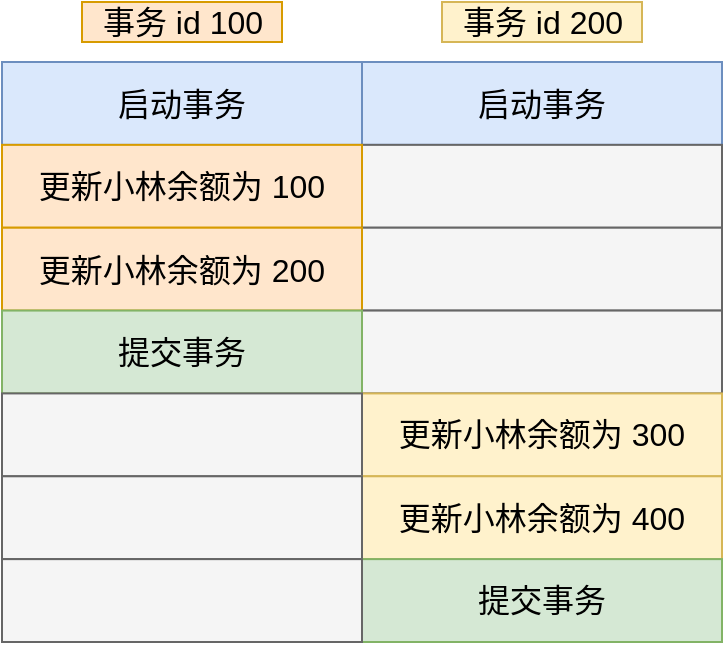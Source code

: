 <mxfile version="14.9.4" type="github">
  <diagram id="GycYFrWmDNwBHVB8v1fu" name="第 1 页">
    <mxGraphModel dx="1102" dy="582" grid="1" gridSize="10" guides="1" tooltips="1" connect="1" arrows="1" fold="1" page="1" pageScale="1" pageWidth="827" pageHeight="1169" math="0" shadow="0">
      <root>
        <mxCell id="0" />
        <mxCell id="1" parent="0" />
        <mxCell id="Hdr9tOVc09uNca0y6-iA-1" value="启动事务" style="rounded=0;whiteSpace=wrap;html=1;fontSize=16;fillColor=#dae8fc;strokeColor=#6c8ebf;" vertex="1" parent="1">
          <mxGeometry x="390" y="170" width="180.0" height="41.429" as="geometry" />
        </mxCell>
        <mxCell id="Hdr9tOVc09uNca0y6-iA-2" value="启动事务" style="rounded=0;whiteSpace=wrap;html=1;fontSize=16;fillColor=#dae8fc;strokeColor=#6c8ebf;" vertex="1" parent="1">
          <mxGeometry x="210" y="170" width="180.0" height="41.429" as="geometry" />
        </mxCell>
        <mxCell id="Hdr9tOVc09uNca0y6-iA-3" value="" style="rounded=0;whiteSpace=wrap;html=1;fontSize=16;fillColor=#f5f5f5;strokeColor=#666666;fontColor=#333333;" vertex="1" parent="1">
          <mxGeometry x="390" y="211.429" width="180.0" height="41.429" as="geometry" />
        </mxCell>
        <mxCell id="Hdr9tOVc09uNca0y6-iA-4" value="更新小林余额为 100" style="rounded=0;whiteSpace=wrap;html=1;fontSize=16;fillColor=#ffe6cc;strokeColor=#d79b00;" vertex="1" parent="1">
          <mxGeometry x="210" y="211.429" width="180.0" height="41.429" as="geometry" />
        </mxCell>
        <mxCell id="Hdr9tOVc09uNca0y6-iA-5" value="" style="rounded=0;whiteSpace=wrap;html=1;fontSize=16;fillColor=#f5f5f5;strokeColor=#666666;fontColor=#333333;" vertex="1" parent="1">
          <mxGeometry x="390" y="252.857" width="180.0" height="41.429" as="geometry" />
        </mxCell>
        <mxCell id="Hdr9tOVc09uNca0y6-iA-6" value="&lt;span style=&quot;font-size: 16px;&quot;&gt;更新小林余额为 200&lt;/span&gt;" style="rounded=0;whiteSpace=wrap;html=1;fontSize=16;fillColor=#ffe6cc;strokeColor=#d79b00;" vertex="1" parent="1">
          <mxGeometry x="210" y="252.857" width="180.0" height="41.429" as="geometry" />
        </mxCell>
        <mxCell id="Hdr9tOVc09uNca0y6-iA-7" value="" style="rounded=0;whiteSpace=wrap;html=1;fontSize=16;fillColor=#f5f5f5;strokeColor=#666666;fontColor=#333333;" vertex="1" parent="1">
          <mxGeometry x="390" y="294.286" width="180.0" height="41.429" as="geometry" />
        </mxCell>
        <mxCell id="Hdr9tOVc09uNca0y6-iA-8" value="提交事务" style="rounded=0;whiteSpace=wrap;html=1;fontSize=16;fillColor=#d5e8d4;strokeColor=#82b366;" vertex="1" parent="1">
          <mxGeometry x="210" y="294.286" width="180.0" height="41.429" as="geometry" />
        </mxCell>
        <mxCell id="Hdr9tOVc09uNca0y6-iA-9" value="&lt;span style=&quot;font-size: 16px;&quot;&gt;更新小林余额为 300&lt;/span&gt;" style="rounded=0;whiteSpace=wrap;html=1;fontSize=16;fillColor=#fff2cc;strokeColor=#d6b656;" vertex="1" parent="1">
          <mxGeometry x="390" y="335.714" width="180.0" height="41.429" as="geometry" />
        </mxCell>
        <mxCell id="Hdr9tOVc09uNca0y6-iA-10" value="" style="rounded=0;whiteSpace=wrap;html=1;fontSize=16;fillColor=#f5f5f5;strokeColor=#666666;fontColor=#333333;" vertex="1" parent="1">
          <mxGeometry x="210" y="335.714" width="180.0" height="41.429" as="geometry" />
        </mxCell>
        <mxCell id="Hdr9tOVc09uNca0y6-iA-11" value="&lt;span style=&quot;font-size: 16px;&quot;&gt;更新小林余额为 400&lt;/span&gt;" style="rounded=0;whiteSpace=wrap;html=1;fontSize=16;fillColor=#fff2cc;strokeColor=#d6b656;" vertex="1" parent="1">
          <mxGeometry x="390" y="377.143" width="180.0" height="41.429" as="geometry" />
        </mxCell>
        <mxCell id="Hdr9tOVc09uNca0y6-iA-12" value="" style="rounded=0;whiteSpace=wrap;html=1;fontSize=16;fillColor=#f5f5f5;strokeColor=#666666;fontColor=#333333;" vertex="1" parent="1">
          <mxGeometry x="210" y="377.143" width="180.0" height="41.429" as="geometry" />
        </mxCell>
        <mxCell id="Hdr9tOVc09uNca0y6-iA-13" value="提交事务" style="rounded=0;whiteSpace=wrap;html=1;fontSize=16;fillColor=#d5e8d4;strokeColor=#82b366;" vertex="1" parent="1">
          <mxGeometry x="390" y="418.571" width="180.0" height="41.429" as="geometry" />
        </mxCell>
        <mxCell id="Hdr9tOVc09uNca0y6-iA-14" value="" style="rounded=0;whiteSpace=wrap;html=1;fontSize=16;fillColor=#f5f5f5;strokeColor=#666666;fontColor=#333333;" vertex="1" parent="1">
          <mxGeometry x="210" y="418.571" width="180.0" height="41.429" as="geometry" />
        </mxCell>
        <mxCell id="Hdr9tOVc09uNca0y6-iA-16" value="事务 id 100" style="text;html=1;align=center;verticalAlign=middle;resizable=0;points=[];autosize=1;strokeColor=#d79b00;fontSize=16;fillColor=#ffe6cc;" vertex="1" parent="1">
          <mxGeometry x="250" y="140" width="100" height="20" as="geometry" />
        </mxCell>
        <mxCell id="Hdr9tOVc09uNca0y6-iA-17" value="事务 id 200" style="text;html=1;align=center;verticalAlign=middle;resizable=0;points=[];autosize=1;strokeColor=#d6b656;fontSize=16;fillColor=#fff2cc;" vertex="1" parent="1">
          <mxGeometry x="430" y="140" width="100" height="20" as="geometry" />
        </mxCell>
      </root>
    </mxGraphModel>
  </diagram>
</mxfile>

